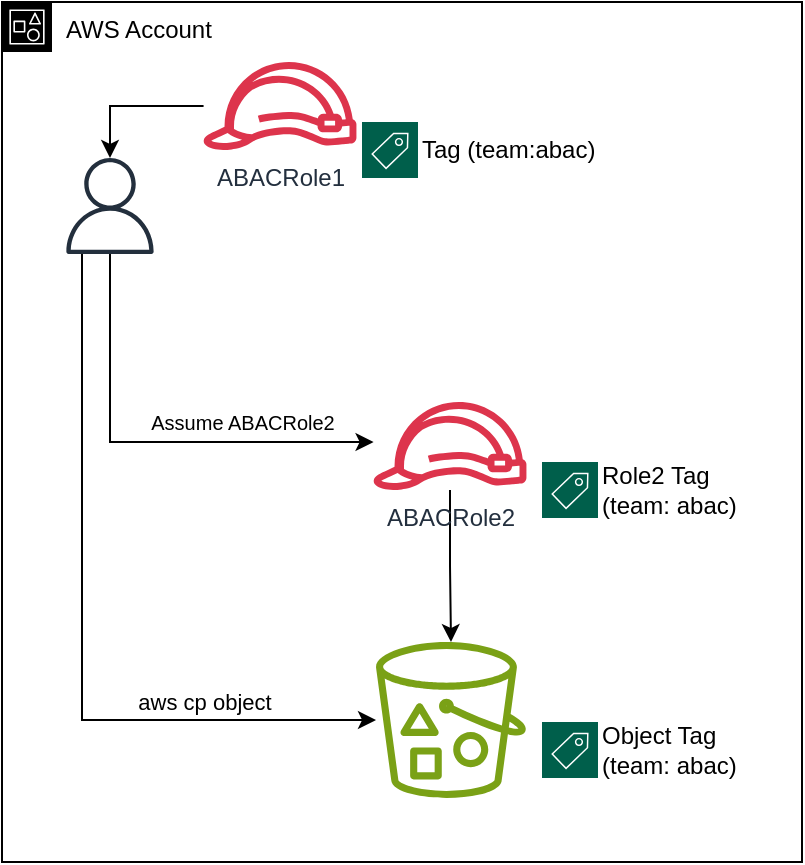 <mxfile version="28.0.9">
  <diagram name="Page-1" id="NbCwn2CSyzdZmiXig8vF">
    <mxGraphModel dx="983" dy="523" grid="1" gridSize="10" guides="1" tooltips="1" connect="1" arrows="1" fold="1" page="1" pageScale="1" pageWidth="850" pageHeight="1100" math="0" shadow="0">
      <root>
        <mxCell id="0" />
        <mxCell id="1" parent="0" />
        <mxCell id="mAFcs0yhqNVW6DX4OOKV-7" value="AWS Account" style="points=[[0,0],[0.25,0],[0.5,0],[0.75,0],[1,0],[1,0.25],[1,0.5],[1,0.75],[1,1],[0.75,1],[0.5,1],[0.25,1],[0,1],[0,0.75],[0,0.5],[0,0.25]];outlineConnect=0;html=1;whiteSpace=wrap;fontSize=12;fontStyle=0;container=1;pointerEvents=0;collapsible=0;recursiveResize=0;shape=mxgraph.aws4.group;grIcon=mxgraph.aws4.group_account;verticalAlign=top;align=left;spacingLeft=30;dashed=0;" vertex="1" parent="1">
          <mxGeometry x="240" y="200" width="400" height="430" as="geometry" />
        </mxCell>
        <mxCell id="mAFcs0yhqNVW6DX4OOKV-36" value="Assume ABACRole2" style="edgeStyle=orthogonalEdgeStyle;rounded=0;orthogonalLoop=1;jettySize=auto;html=1;fontSize=10;" edge="1" parent="mAFcs0yhqNVW6DX4OOKV-7" source="mAFcs0yhqNVW6DX4OOKV-19" target="mAFcs0yhqNVW6DX4OOKV-9">
          <mxGeometry x="0.417" y="10" relative="1" as="geometry">
            <Array as="points">
              <mxPoint x="54" y="220" />
            </Array>
            <mxPoint as="offset" />
          </mxGeometry>
        </mxCell>
        <mxCell id="mAFcs0yhqNVW6DX4OOKV-38" style="edgeStyle=orthogonalEdgeStyle;rounded=0;orthogonalLoop=1;jettySize=auto;html=1;" edge="1" parent="mAFcs0yhqNVW6DX4OOKV-7" source="mAFcs0yhqNVW6DX4OOKV-19" target="mAFcs0yhqNVW6DX4OOKV-27">
          <mxGeometry relative="1" as="geometry">
            <Array as="points">
              <mxPoint x="40" y="359" />
            </Array>
          </mxGeometry>
        </mxCell>
        <mxCell id="mAFcs0yhqNVW6DX4OOKV-43" value="aws cp object" style="edgeLabel;html=1;align=center;verticalAlign=middle;resizable=0;points=[];" vertex="1" connectable="0" parent="mAFcs0yhqNVW6DX4OOKV-38">
          <mxGeometry x="0.581" y="1" relative="1" as="geometry">
            <mxPoint x="-7" y="-8" as="offset" />
          </mxGeometry>
        </mxCell>
        <mxCell id="mAFcs0yhqNVW6DX4OOKV-19" value="" style="sketch=0;outlineConnect=0;fontColor=#232F3E;gradientColor=none;fillColor=#232F3D;strokeColor=none;dashed=0;verticalLabelPosition=bottom;verticalAlign=top;align=center;html=1;fontSize=12;fontStyle=0;aspect=fixed;pointerEvents=1;shape=mxgraph.aws4.user;" vertex="1" parent="mAFcs0yhqNVW6DX4OOKV-7">
          <mxGeometry x="30" y="78" width="48" height="48" as="geometry" />
        </mxCell>
        <mxCell id="mAFcs0yhqNVW6DX4OOKV-27" value="" style="sketch=0;outlineConnect=0;fontColor=#232F3E;gradientColor=none;fillColor=#7AA116;strokeColor=none;dashed=0;verticalLabelPosition=bottom;verticalAlign=top;align=center;html=1;fontSize=12;fontStyle=0;aspect=fixed;pointerEvents=1;shape=mxgraph.aws4.bucket_with_objects;" vertex="1" parent="mAFcs0yhqNVW6DX4OOKV-7">
          <mxGeometry x="187" y="320" width="75" height="78" as="geometry" />
        </mxCell>
        <mxCell id="mAFcs0yhqNVW6DX4OOKV-42" value="" style="edgeStyle=orthogonalEdgeStyle;rounded=0;orthogonalLoop=1;jettySize=auto;html=1;" edge="1" parent="mAFcs0yhqNVW6DX4OOKV-7" source="mAFcs0yhqNVW6DX4OOKV-9" target="mAFcs0yhqNVW6DX4OOKV-27">
          <mxGeometry relative="1" as="geometry" />
        </mxCell>
        <mxCell id="mAFcs0yhqNVW6DX4OOKV-9" value="ABACRole2" style="sketch=0;outlineConnect=0;fontColor=#232F3E;gradientColor=none;fillColor=#DD344C;strokeColor=none;dashed=0;verticalLabelPosition=bottom;verticalAlign=top;align=center;html=1;fontSize=12;fontStyle=0;aspect=fixed;pointerEvents=1;shape=mxgraph.aws4.role;" vertex="1" parent="mAFcs0yhqNVW6DX4OOKV-7">
          <mxGeometry x="185" y="200" width="78" height="44" as="geometry" />
        </mxCell>
        <mxCell id="mAFcs0yhqNVW6DX4OOKV-11" value="Role2 Tag&amp;nbsp;&lt;br&gt;(team: abac)" style="sketch=0;pointerEvents=1;shadow=0;dashed=0;html=1;strokeColor=none;fillColor=#005F4B;labelPosition=right;verticalLabelPosition=middle;verticalAlign=middle;align=left;outlineConnect=0;shape=mxgraph.veeam2.tag;" vertex="1" parent="mAFcs0yhqNVW6DX4OOKV-7">
          <mxGeometry x="270" y="230" width="28.0" height="28.0" as="geometry" />
        </mxCell>
        <mxCell id="mAFcs0yhqNVW6DX4OOKV-29" value="Object Tag&lt;div&gt;(team: abac)&lt;/div&gt;" style="sketch=0;pointerEvents=1;shadow=0;dashed=0;html=1;strokeColor=none;fillColor=#005F4B;labelPosition=right;verticalLabelPosition=middle;verticalAlign=middle;align=left;outlineConnect=0;shape=mxgraph.veeam2.tag;" vertex="1" parent="mAFcs0yhqNVW6DX4OOKV-7">
          <mxGeometry x="270" y="360" width="28.0" height="28.0" as="geometry" />
        </mxCell>
        <mxCell id="mAFcs0yhqNVW6DX4OOKV-37" style="edgeStyle=orthogonalEdgeStyle;rounded=0;orthogonalLoop=1;jettySize=auto;html=1;" edge="1" parent="mAFcs0yhqNVW6DX4OOKV-7" source="mAFcs0yhqNVW6DX4OOKV-8" target="mAFcs0yhqNVW6DX4OOKV-19">
          <mxGeometry relative="1" as="geometry" />
        </mxCell>
        <mxCell id="mAFcs0yhqNVW6DX4OOKV-8" value="ABACRole1" style="sketch=0;outlineConnect=0;fontColor=#232F3E;gradientColor=none;fillColor=#DD344C;strokeColor=none;dashed=0;verticalLabelPosition=bottom;verticalAlign=top;align=center;html=1;fontSize=12;fontStyle=0;aspect=fixed;pointerEvents=1;shape=mxgraph.aws4.role;" vertex="1" parent="mAFcs0yhqNVW6DX4OOKV-7">
          <mxGeometry x="100" y="30" width="78" height="44" as="geometry" />
        </mxCell>
        <mxCell id="mAFcs0yhqNVW6DX4OOKV-14" value="Tag (team:abac)" style="sketch=0;pointerEvents=1;shadow=0;dashed=0;html=1;strokeColor=none;fillColor=#005F4B;labelPosition=right;verticalLabelPosition=middle;verticalAlign=middle;align=left;outlineConnect=0;shape=mxgraph.veeam2.tag;" vertex="1" parent="mAFcs0yhqNVW6DX4OOKV-7">
          <mxGeometry x="180" y="60" width="28.0" height="28.0" as="geometry" />
        </mxCell>
      </root>
    </mxGraphModel>
  </diagram>
</mxfile>
